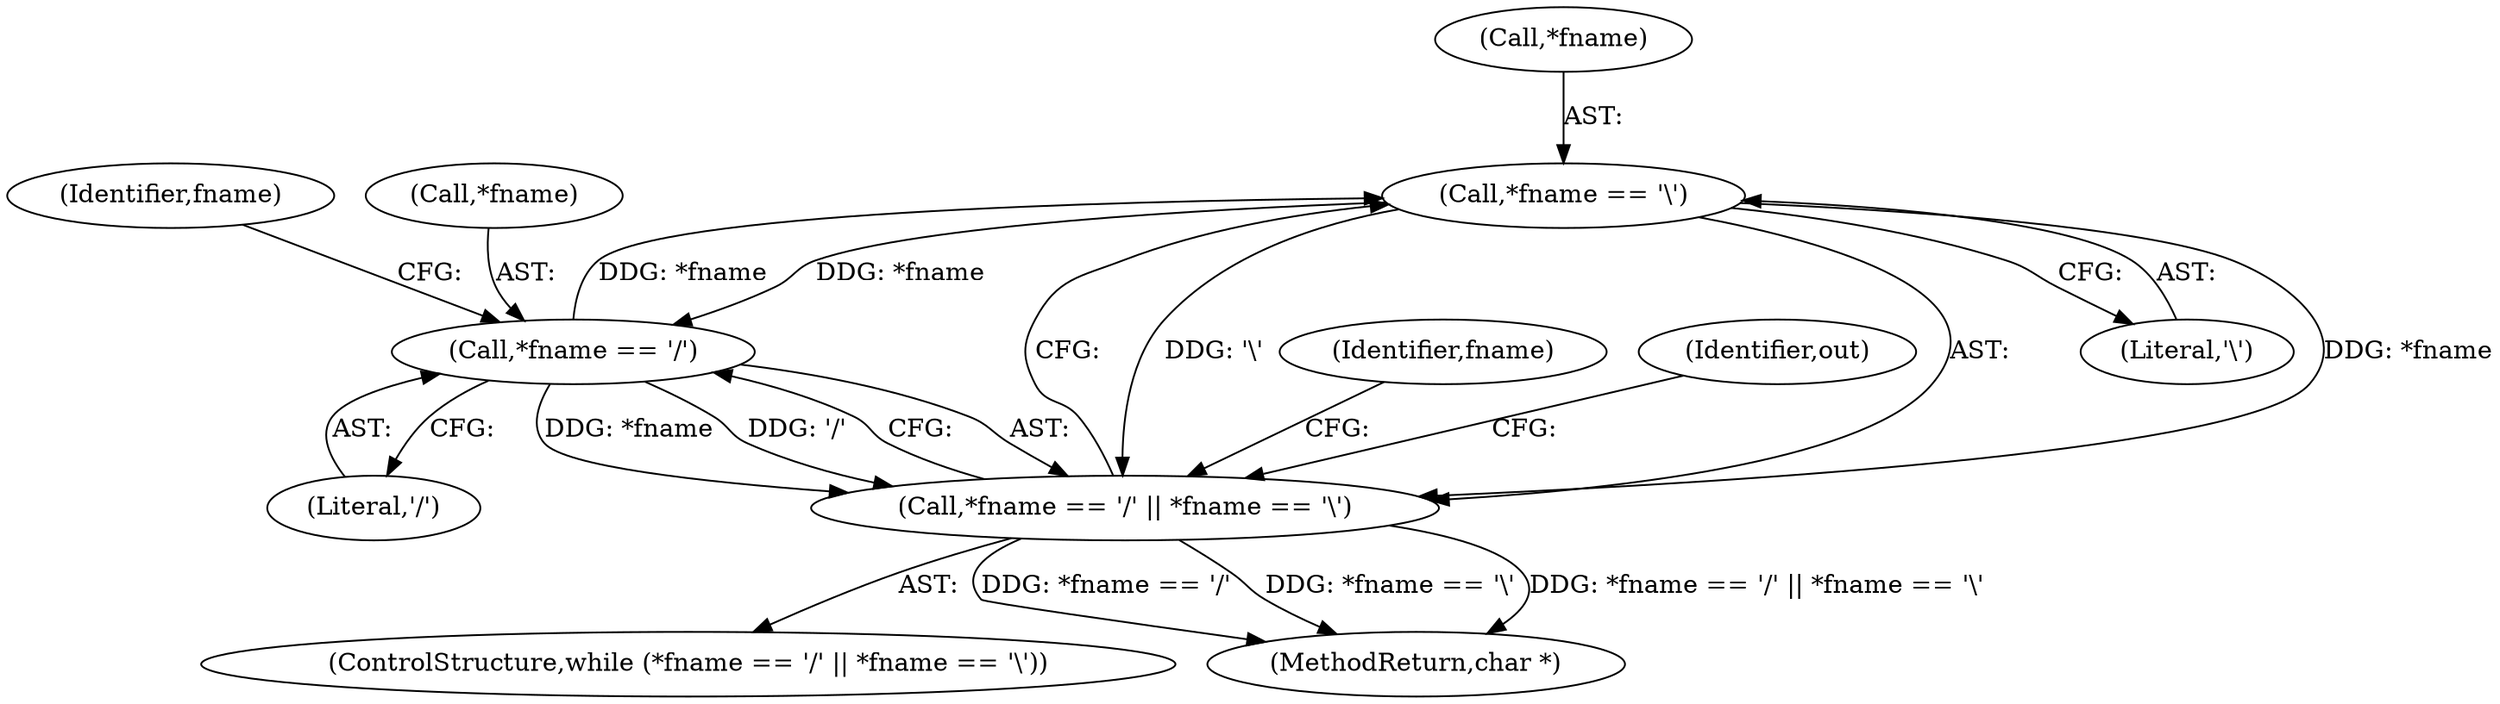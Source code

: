 digraph "0_libmspack_7cadd489698be117c47efcadd742651594429e6d@pointer" {
"1000123" [label="(Call,*fname == '\\')"];
"1000119" [label="(Call,*fname == '/')"];
"1000123" [label="(Call,*fname == '\\')"];
"1000118" [label="(Call,*fname == '/' || *fname == '\\')"];
"1000126" [label="(Literal,'\\')"];
"1000119" [label="(Call,*fname == '/')"];
"1000123" [label="(Call,*fname == '\\')"];
"1000122" [label="(Literal,'/')"];
"1000117" [label="(ControlStructure,while (*fname == '/' || *fname == '\\'))"];
"1000124" [label="(Call,*fname)"];
"1000118" [label="(Call,*fname == '/' || *fname == '\\')"];
"1000128" [label="(Identifier,fname)"];
"1000125" [label="(Identifier,fname)"];
"1000130" [label="(Identifier,out)"];
"1000120" [label="(Call,*fname)"];
"1000181" [label="(MethodReturn,char *)"];
"1000123" -> "1000118"  [label="AST: "];
"1000123" -> "1000126"  [label="CFG: "];
"1000124" -> "1000123"  [label="AST: "];
"1000126" -> "1000123"  [label="AST: "];
"1000118" -> "1000123"  [label="CFG: "];
"1000123" -> "1000119"  [label="DDG: *fname"];
"1000123" -> "1000118"  [label="DDG: *fname"];
"1000123" -> "1000118"  [label="DDG: '\\'"];
"1000119" -> "1000123"  [label="DDG: *fname"];
"1000119" -> "1000118"  [label="AST: "];
"1000119" -> "1000122"  [label="CFG: "];
"1000120" -> "1000119"  [label="AST: "];
"1000122" -> "1000119"  [label="AST: "];
"1000125" -> "1000119"  [label="CFG: "];
"1000118" -> "1000119"  [label="CFG: "];
"1000119" -> "1000118"  [label="DDG: *fname"];
"1000119" -> "1000118"  [label="DDG: '/'"];
"1000118" -> "1000117"  [label="AST: "];
"1000128" -> "1000118"  [label="CFG: "];
"1000130" -> "1000118"  [label="CFG: "];
"1000118" -> "1000181"  [label="DDG: *fname == '/' || *fname == '\\'"];
"1000118" -> "1000181"  [label="DDG: *fname == '/'"];
"1000118" -> "1000181"  [label="DDG: *fname == '\\'"];
}
